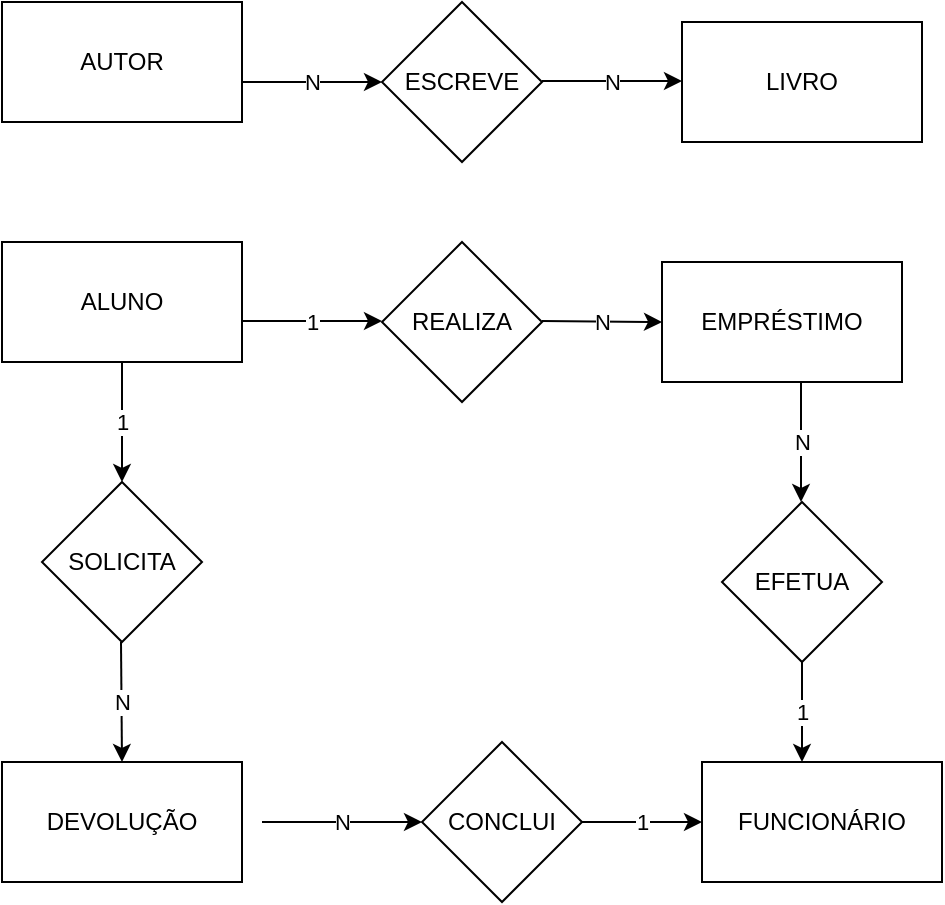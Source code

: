 <mxfile>
    <diagram id="xH1vb7CIp371KLQIA0rl" name="Page-1">
        <mxGraphModel dx="507" dy="515" grid="1" gridSize="10" guides="1" tooltips="1" connect="1" arrows="1" fold="1" page="1" pageScale="1" pageWidth="850" pageHeight="1100" math="0" shadow="0">
            <root>
                <mxCell id="0"/>
                <mxCell id="1" parent="0"/>
                <mxCell id="2" value="AUTOR" style="rounded=0;whiteSpace=wrap;html=1;" vertex="1" parent="1">
                    <mxGeometry x="50" y="40" width="120" height="60" as="geometry"/>
                </mxCell>
                <mxCell id="3" value="LIVRO" style="rounded=0;whiteSpace=wrap;html=1;" vertex="1" parent="1">
                    <mxGeometry x="390" y="50" width="120" height="60" as="geometry"/>
                </mxCell>
                <mxCell id="4" value="ALUNO" style="rounded=0;whiteSpace=wrap;html=1;" vertex="1" parent="1">
                    <mxGeometry x="50" y="160" width="120" height="60" as="geometry"/>
                </mxCell>
                <mxCell id="5" value="FUNCIONÁRIO" style="rounded=0;whiteSpace=wrap;html=1;" vertex="1" parent="1">
                    <mxGeometry x="400" y="420" width="120" height="60" as="geometry"/>
                </mxCell>
                <mxCell id="6" value="DEVOLUÇÃO" style="rounded=0;whiteSpace=wrap;html=1;" vertex="1" parent="1">
                    <mxGeometry x="50" y="420" width="120" height="60" as="geometry"/>
                </mxCell>
                <mxCell id="7" value="EMPRÉSTIMO" style="rounded=0;whiteSpace=wrap;html=1;" vertex="1" parent="1">
                    <mxGeometry x="380" y="170" width="120" height="60" as="geometry"/>
                </mxCell>
                <mxCell id="8" value="ESCREVE" style="rhombus;whiteSpace=wrap;html=1;" vertex="1" parent="1">
                    <mxGeometry x="240" y="40" width="80" height="80" as="geometry"/>
                </mxCell>
                <mxCell id="10" value="REALIZA" style="rhombus;whiteSpace=wrap;html=1;" vertex="1" parent="1">
                    <mxGeometry x="240" y="160" width="80" height="80" as="geometry"/>
                </mxCell>
                <mxCell id="11" value="EFETUA" style="rhombus;whiteSpace=wrap;html=1;" vertex="1" parent="1">
                    <mxGeometry x="410" y="290" width="80" height="80" as="geometry"/>
                </mxCell>
                <mxCell id="12" value="CONCLUI" style="rhombus;whiteSpace=wrap;html=1;" vertex="1" parent="1">
                    <mxGeometry x="260" y="410" width="80" height="80" as="geometry"/>
                </mxCell>
                <mxCell id="13" value="N" style="endArrow=classic;html=1;entryX=0;entryY=0.5;entryDx=0;entryDy=0;" edge="1" parent="1" target="8">
                    <mxGeometry width="50" height="50" relative="1" as="geometry">
                        <mxPoint x="170" y="80" as="sourcePoint"/>
                        <mxPoint x="220" y="80" as="targetPoint"/>
                        <Array as="points"/>
                    </mxGeometry>
                </mxCell>
                <mxCell id="15" value="1" style="endArrow=classic;html=1;entryX=0;entryY=0.5;entryDx=0;entryDy=0;" edge="1" parent="1">
                    <mxGeometry width="50" height="50" relative="1" as="geometry">
                        <mxPoint x="170" y="199.5" as="sourcePoint"/>
                        <mxPoint x="240" y="199.5" as="targetPoint"/>
                        <Array as="points"/>
                    </mxGeometry>
                </mxCell>
                <mxCell id="16" value="N" style="endArrow=classic;html=1;" edge="1" parent="1">
                    <mxGeometry width="50" height="50" relative="1" as="geometry">
                        <mxPoint x="320" y="199.5" as="sourcePoint"/>
                        <mxPoint x="380" y="200" as="targetPoint"/>
                        <Array as="points"/>
                    </mxGeometry>
                </mxCell>
                <mxCell id="17" value="SOLICITA" style="rhombus;whiteSpace=wrap;html=1;" vertex="1" parent="1">
                    <mxGeometry x="70" y="280" width="80" height="80" as="geometry"/>
                </mxCell>
                <mxCell id="18" value="1" style="endArrow=classic;html=1;exitX=0.5;exitY=1;exitDx=0;exitDy=0;entryX=0.5;entryY=0;entryDx=0;entryDy=0;" edge="1" parent="1" source="4" target="17">
                    <mxGeometry width="50" height="50" relative="1" as="geometry">
                        <mxPoint x="80" y="250" as="sourcePoint"/>
                        <mxPoint x="110" y="270" as="targetPoint"/>
                        <Array as="points"/>
                    </mxGeometry>
                </mxCell>
                <mxCell id="19" value="N" style="endArrow=classic;html=1;exitX=0.5;exitY=1;exitDx=0;exitDy=0;entryX=0.5;entryY=0;entryDx=0;entryDy=0;" edge="1" parent="1">
                    <mxGeometry width="50" height="50" relative="1" as="geometry">
                        <mxPoint x="449.5" y="230" as="sourcePoint"/>
                        <mxPoint x="449.5" y="290" as="targetPoint"/>
                        <Array as="points"/>
                    </mxGeometry>
                </mxCell>
                <mxCell id="24" value="N" style="endArrow=classic;html=1;exitX=0.5;exitY=1;exitDx=0;exitDy=0;entryX=0.5;entryY=0;entryDx=0;entryDy=0;" edge="1" parent="1" target="6">
                    <mxGeometry x="0.0" width="50" height="50" relative="1" as="geometry">
                        <mxPoint x="109.5" y="360" as="sourcePoint"/>
                        <mxPoint x="110" y="400" as="targetPoint"/>
                        <Array as="points"/>
                        <mxPoint as="offset"/>
                    </mxGeometry>
                </mxCell>
                <mxCell id="25" value="N" style="endArrow=classic;html=1;entryX=0;entryY=0.5;entryDx=0;entryDy=0;" edge="1" parent="1">
                    <mxGeometry width="50" height="50" relative="1" as="geometry">
                        <mxPoint x="320" y="79.5" as="sourcePoint"/>
                        <mxPoint x="390" y="79.5" as="targetPoint"/>
                        <Array as="points"/>
                    </mxGeometry>
                </mxCell>
                <mxCell id="26" value="1" style="endArrow=classic;html=1;exitX=0.5;exitY=1;exitDx=0;exitDy=0;" edge="1" parent="1" source="11">
                    <mxGeometry width="50" height="50" relative="1" as="geometry">
                        <mxPoint x="449.5" y="390" as="sourcePoint"/>
                        <mxPoint x="450" y="420" as="targetPoint"/>
                        <Array as="points"/>
                        <mxPoint as="offset"/>
                    </mxGeometry>
                </mxCell>
                <mxCell id="27" value="N" style="endArrow=classic;html=1;entryX=0;entryY=0.5;entryDx=0;entryDy=0;" edge="1" parent="1" target="12">
                    <mxGeometry width="50" height="50" relative="1" as="geometry">
                        <mxPoint x="180" y="450" as="sourcePoint"/>
                        <mxPoint x="250" y="449.5" as="targetPoint"/>
                        <Array as="points"/>
                    </mxGeometry>
                </mxCell>
                <mxCell id="28" value="1" style="endArrow=classic;html=1;exitX=1;exitY=0.5;exitDx=0;exitDy=0;" edge="1" parent="1" source="12">
                    <mxGeometry width="50" height="50" relative="1" as="geometry">
                        <mxPoint x="360" y="450" as="sourcePoint"/>
                        <mxPoint x="400" y="450" as="targetPoint"/>
                        <Array as="points"/>
                    </mxGeometry>
                </mxCell>
            </root>
        </mxGraphModel>
    </diagram>
</mxfile>